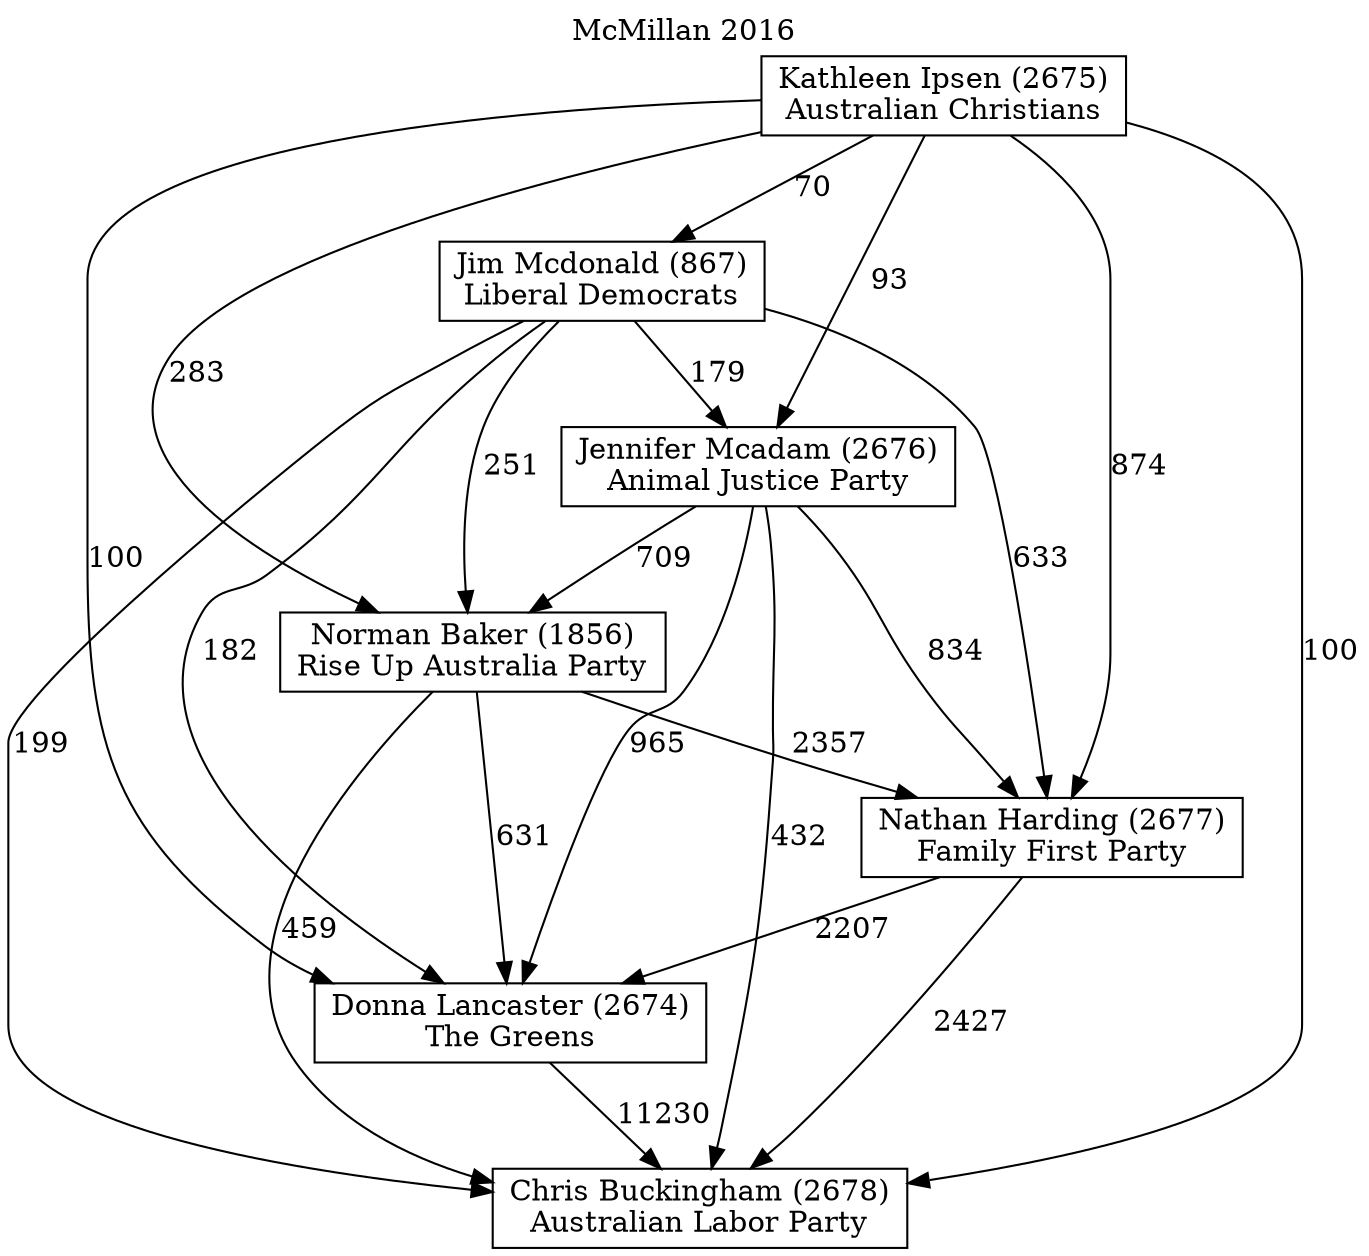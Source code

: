 // House preference flow
digraph "Chris Buckingham (2678)_McMillan_2016" {
	graph [label="McMillan 2016" labelloc=t mclimit=10]
	node [shape=box]
	"Donna Lancaster (2674)" [label="Donna Lancaster (2674)
The Greens"]
	"Kathleen Ipsen (2675)" [label="Kathleen Ipsen (2675)
Australian Christians"]
	"Jennifer Mcadam (2676)" [label="Jennifer Mcadam (2676)
Animal Justice Party"]
	"Nathan Harding (2677)" [label="Nathan Harding (2677)
Family First Party"]
	"Jim Mcdonald (867)" [label="Jim Mcdonald (867)
Liberal Democrats"]
	"Norman Baker (1856)" [label="Norman Baker (1856)
Rise Up Australia Party"]
	"Chris Buckingham (2678)" [label="Chris Buckingham (2678)
Australian Labor Party"]
	"Kathleen Ipsen (2675)" -> "Nathan Harding (2677)" [label=874]
	"Jennifer Mcadam (2676)" -> "Donna Lancaster (2674)" [label=965]
	"Jim Mcdonald (867)" -> "Norman Baker (1856)" [label=251]
	"Jennifer Mcadam (2676)" -> "Nathan Harding (2677)" [label=834]
	"Kathleen Ipsen (2675)" -> "Donna Lancaster (2674)" [label=100]
	"Kathleen Ipsen (2675)" -> "Norman Baker (1856)" [label=283]
	"Jim Mcdonald (867)" -> "Chris Buckingham (2678)" [label=199]
	"Donna Lancaster (2674)" -> "Chris Buckingham (2678)" [label=11230]
	"Kathleen Ipsen (2675)" -> "Chris Buckingham (2678)" [label=100]
	"Kathleen Ipsen (2675)" -> "Jim Mcdonald (867)" [label=70]
	"Norman Baker (1856)" -> "Donna Lancaster (2674)" [label=631]
	"Jennifer Mcadam (2676)" -> "Chris Buckingham (2678)" [label=432]
	"Norman Baker (1856)" -> "Nathan Harding (2677)" [label=2357]
	"Norman Baker (1856)" -> "Chris Buckingham (2678)" [label=459]
	"Jim Mcdonald (867)" -> "Nathan Harding (2677)" [label=633]
	"Kathleen Ipsen (2675)" -> "Jennifer Mcadam (2676)" [label=93]
	"Jennifer Mcadam (2676)" -> "Norman Baker (1856)" [label=709]
	"Nathan Harding (2677)" -> "Chris Buckingham (2678)" [label=2427]
	"Jim Mcdonald (867)" -> "Jennifer Mcadam (2676)" [label=179]
	"Nathan Harding (2677)" -> "Donna Lancaster (2674)" [label=2207]
	"Jim Mcdonald (867)" -> "Donna Lancaster (2674)" [label=182]
}
